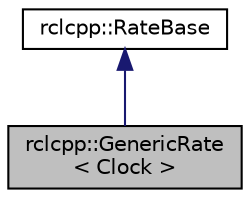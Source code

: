 digraph "rclcpp::GenericRate&lt; Clock &gt;"
{
  edge [fontname="Helvetica",fontsize="10",labelfontname="Helvetica",labelfontsize="10"];
  node [fontname="Helvetica",fontsize="10",shape=record];
  Node2 [label="rclcpp::GenericRate\l\< Clock \>",height=0.2,width=0.4,color="black", fillcolor="grey75", style="filled", fontcolor="black"];
  Node3 -> Node2 [dir="back",color="midnightblue",fontsize="10",style="solid",fontname="Helvetica"];
  Node3 [label="rclcpp::RateBase",height=0.2,width=0.4,color="black", fillcolor="white", style="filled",URL="$classrclcpp_1_1RateBase.html"];
}
